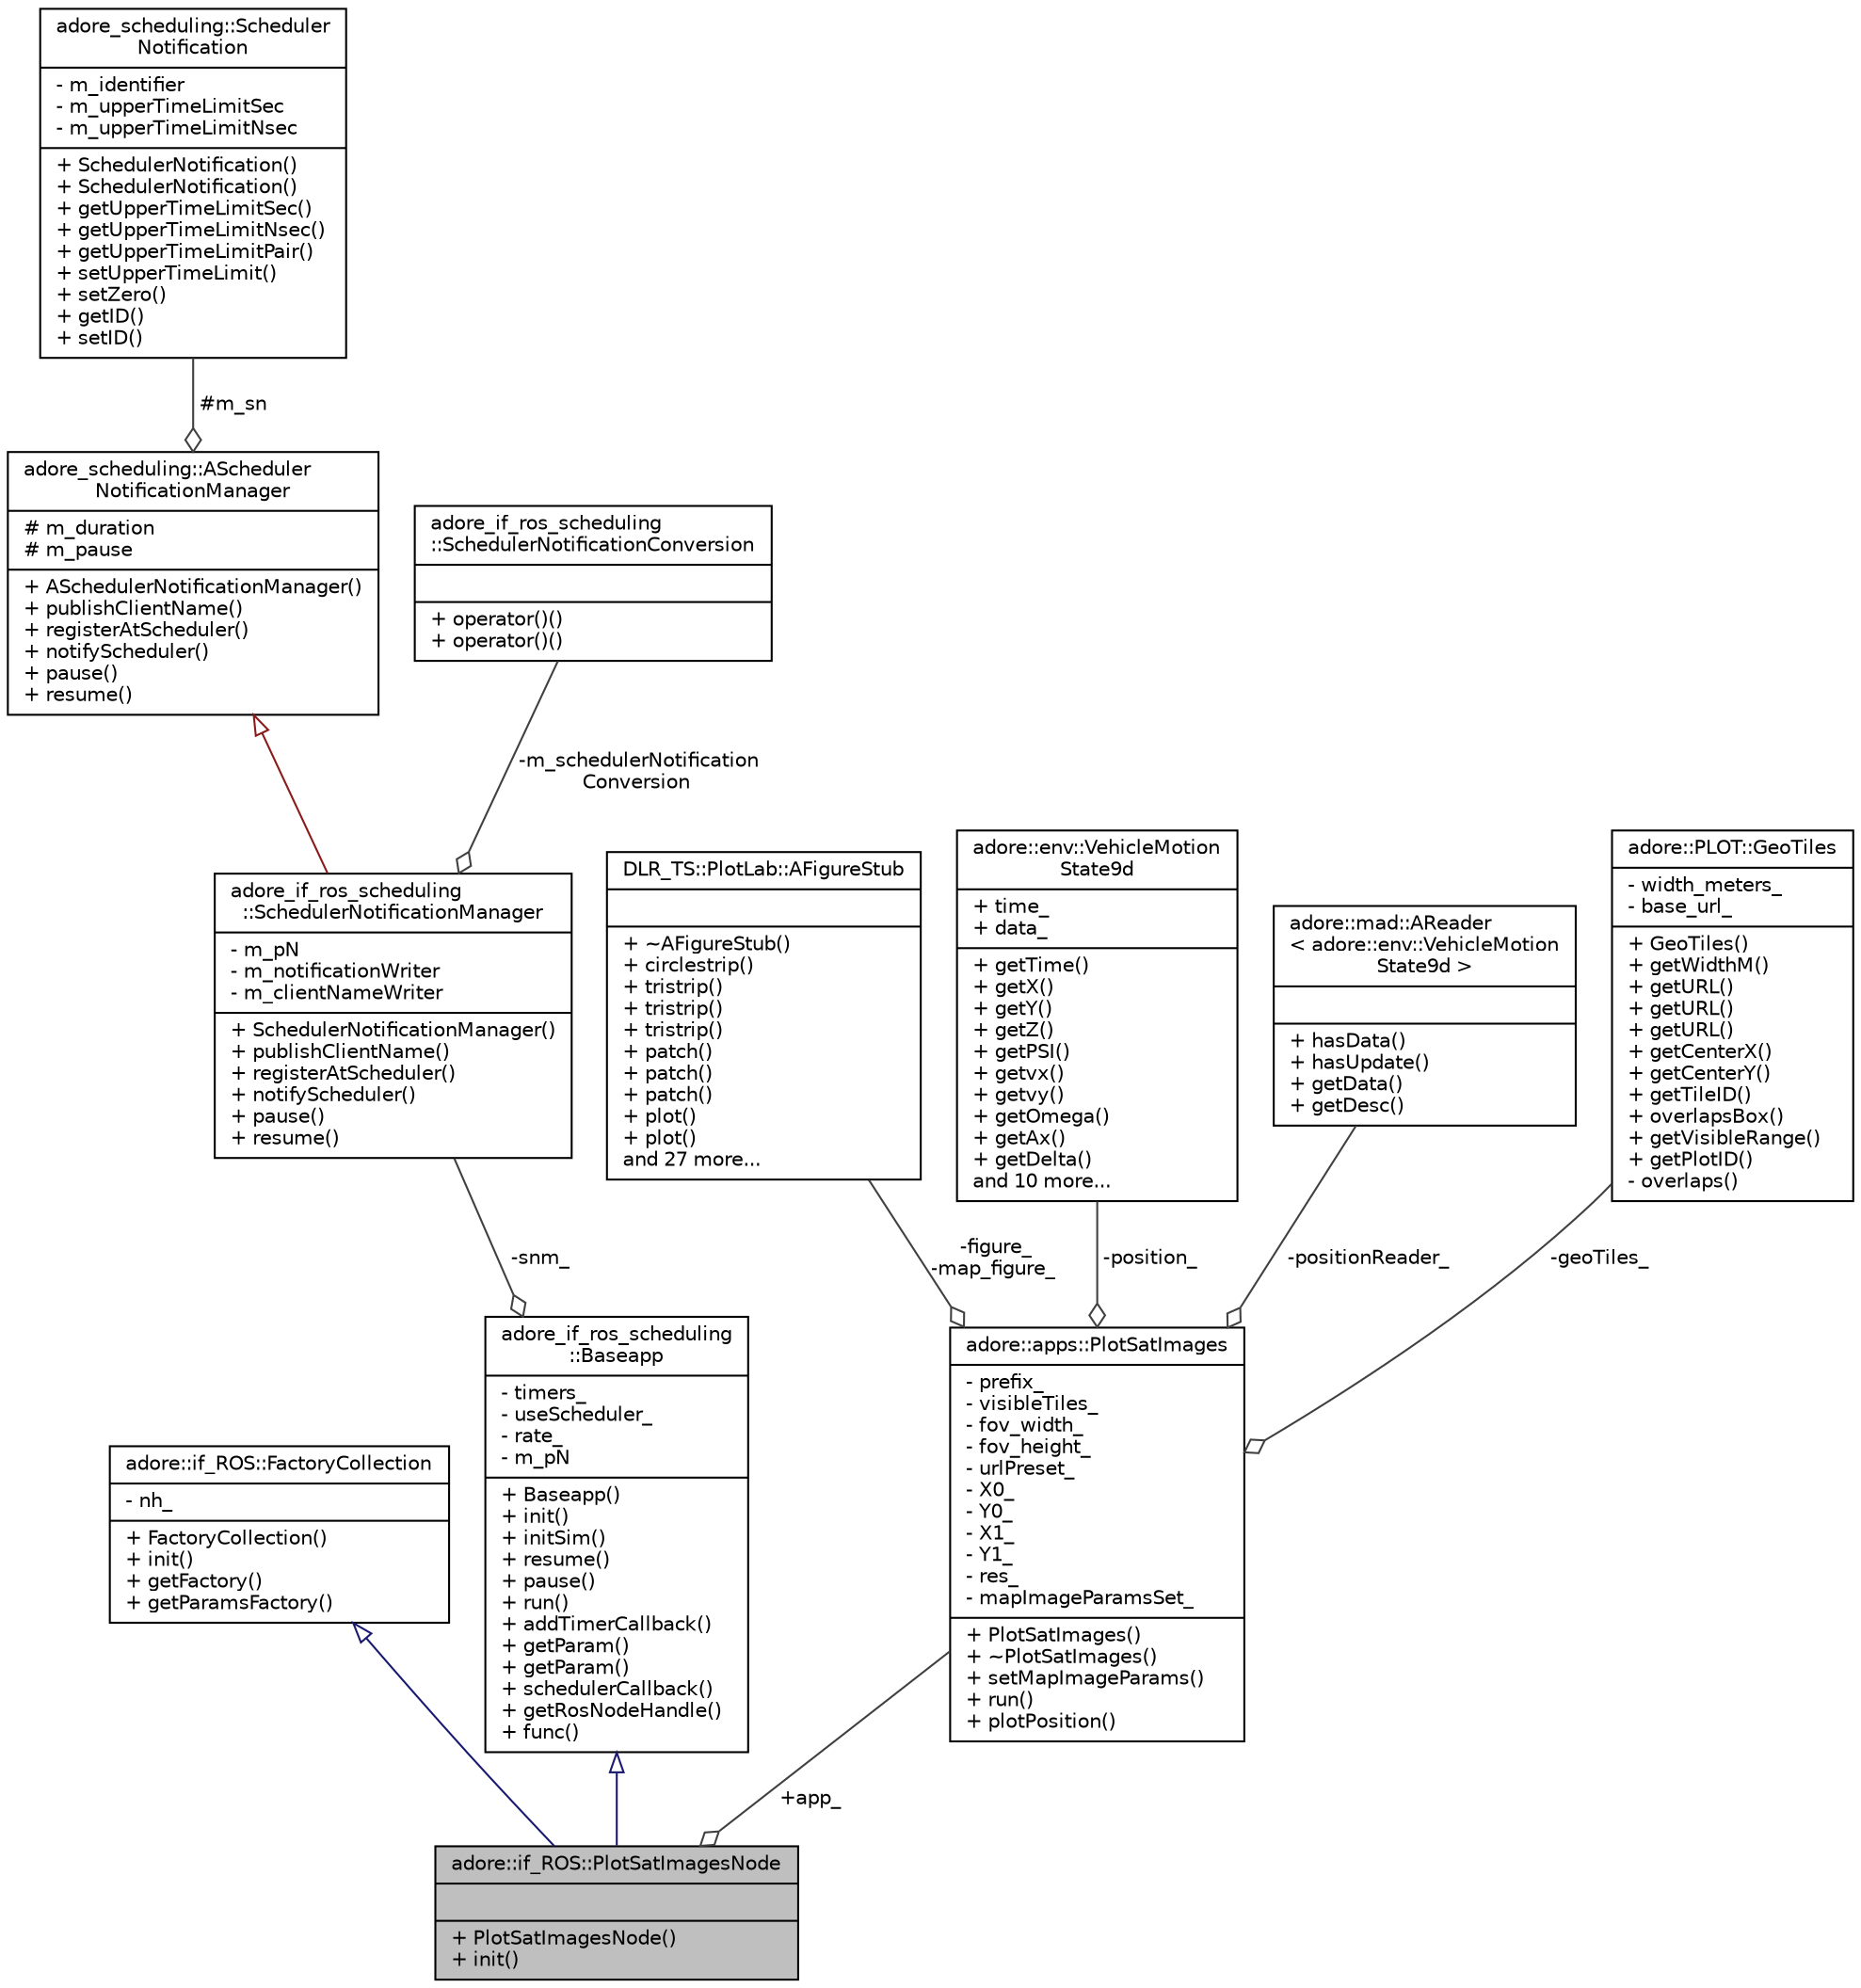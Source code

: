 digraph "adore::if_ROS::PlotSatImagesNode"
{
 // LATEX_PDF_SIZE
  edge [fontname="Helvetica",fontsize="10",labelfontname="Helvetica",labelfontsize="10"];
  node [fontname="Helvetica",fontsize="10",shape=record];
  Node1 [label="{adore::if_ROS::PlotSatImagesNode\n||+ PlotSatImagesNode()\l+ init()\l}",height=0.2,width=0.4,color="black", fillcolor="grey75", style="filled", fontcolor="black",tooltip=" "];
  Node2 -> Node1 [dir="back",color="midnightblue",fontsize="10",style="solid",arrowtail="onormal",fontname="Helvetica"];
  Node2 [label="{adore::if_ROS::FactoryCollection\n|- nh_\l|+ FactoryCollection()\l+ init()\l+ getFactory()\l+ getParamsFactory()\l}",height=0.2,width=0.4,color="black", fillcolor="white", style="filled",URL="$classadore_1_1if__ROS_1_1FactoryCollection.html",tooltip=" "];
  Node3 -> Node1 [dir="back",color="midnightblue",fontsize="10",style="solid",arrowtail="onormal",fontname="Helvetica"];
  Node3 [label="{adore_if_ros_scheduling\l::Baseapp\n|- timers_\l- useScheduler_\l- rate_\l- m_pN\l|+ Baseapp()\l+ init()\l+ initSim()\l+ resume()\l+ pause()\l+ run()\l+ addTimerCallback()\l+ getParam()\l+ getParam()\l+ schedulerCallback()\l+ getRosNodeHandle()\l+ func()\l}",height=0.2,width=0.4,color="black", fillcolor="white", style="filled",URL="$classadore__if__ros__scheduling_1_1Baseapp.html",tooltip=" "];
  Node4 -> Node3 [color="grey25",fontsize="10",style="solid",label=" -snm_" ,arrowhead="odiamond",fontname="Helvetica"];
  Node4 [label="{adore_if_ros_scheduling\l::SchedulerNotificationManager\n|- m_pN\l- m_notificationWriter\l- m_clientNameWriter\l|+ SchedulerNotificationManager()\l+ publishClientName()\l+ registerAtScheduler()\l+ notifyScheduler()\l+ pause()\l+ resume()\l}",height=0.2,width=0.4,color="black", fillcolor="white", style="filled",URL="$classadore__if__ros__scheduling_1_1SchedulerNotificationManager.html",tooltip=" "];
  Node5 -> Node4 [dir="back",color="firebrick4",fontsize="10",style="solid",arrowtail="onormal",fontname="Helvetica"];
  Node5 [label="{adore_scheduling::AScheduler\lNotificationManager\n|# m_duration\l# m_pause\l|+ ASchedulerNotificationManager()\l+ publishClientName()\l+ registerAtScheduler()\l+ notifyScheduler()\l+ pause()\l+ resume()\l}",height=0.2,width=0.4,color="black", fillcolor="white", style="filled",URL="$classadore__scheduling_1_1ASchedulerNotificationManager.html",tooltip=" "];
  Node6 -> Node5 [color="grey25",fontsize="10",style="solid",label=" #m_sn" ,arrowhead="odiamond",fontname="Helvetica"];
  Node6 [label="{adore_scheduling::Scheduler\lNotification\n|- m_identifier\l- m_upperTimeLimitSec\l- m_upperTimeLimitNsec\l|+ SchedulerNotification()\l+ SchedulerNotification()\l+ getUpperTimeLimitSec()\l+ getUpperTimeLimitNsec()\l+ getUpperTimeLimitPair()\l+ setUpperTimeLimit()\l+ setZero()\l+ getID()\l+ setID()\l}",height=0.2,width=0.4,color="black", fillcolor="white", style="filled",URL="$classadore__scheduling_1_1SchedulerNotification.html",tooltip=" "];
  Node7 -> Node4 [color="grey25",fontsize="10",style="solid",label=" -m_schedulerNotification\lConversion" ,arrowhead="odiamond",fontname="Helvetica"];
  Node7 [label="{adore_if_ros_scheduling\l::SchedulerNotificationConversion\n||+ operator()()\l+ operator()()\l}",height=0.2,width=0.4,color="black", fillcolor="white", style="filled",URL="$classadore__if__ros__scheduling_1_1SchedulerNotificationConversion.html",tooltip=" "];
  Node8 -> Node1 [color="grey25",fontsize="10",style="solid",label=" +app_" ,arrowhead="odiamond",fontname="Helvetica"];
  Node8 [label="{adore::apps::PlotSatImages\n|- prefix_\l- visibleTiles_\l- fov_width_\l- fov_height_\l- urlPreset_\l- X0_\l- Y0_\l- X1_\l- Y1_\l- res_\l- mapImageParamsSet_\l|+ PlotSatImages()\l+ ~PlotSatImages()\l+ setMapImageParams()\l+ run()\l+ plotPosition()\l}",height=0.2,width=0.4,color="black", fillcolor="white", style="filled",URL="$classadore_1_1apps_1_1PlotSatImages.html",tooltip="a optimzed plotting application to display satellite images in the background"];
  Node9 -> Node8 [color="grey25",fontsize="10",style="solid",label=" -figure_\n-map_figure_" ,arrowhead="odiamond",fontname="Helvetica"];
  Node9 [label="{DLR_TS::PlotLab::AFigureStub\n||+ ~AFigureStub()\l+ circlestrip()\l+ tristrip()\l+ tristrip()\l+ tristrip()\l+ patch()\l+ patch()\l+ patch()\l+ plot()\l+ plot()\land 27 more...\l}",height=0.2,width=0.4,color="black", fillcolor="white", style="filled",URL="$classDLR__TS_1_1PlotLab_1_1AFigureStub.html",tooltip=" "];
  Node10 -> Node8 [color="grey25",fontsize="10",style="solid",label=" -position_" ,arrowhead="odiamond",fontname="Helvetica"];
  Node10 [label="{adore::env::VehicleMotion\lState9d\n|+ time_\l+ data_\l|+ getTime()\l+ getX()\l+ getY()\l+ getZ()\l+ getPSI()\l+ getvx()\l+ getvy()\l+ getOmega()\l+ getAx()\l+ getDelta()\land 10 more...\l}",height=0.2,width=0.4,color="black", fillcolor="white", style="filled",URL="$structadore_1_1env_1_1VehicleMotionState9d.html",tooltip="This struct holds the motion state of the vehicle in 9d."];
  Node11 -> Node8 [color="grey25",fontsize="10",style="solid",label=" -positionReader_" ,arrowhead="odiamond",fontname="Helvetica"];
  Node11 [label="{adore::mad::AReader\l\< adore::env::VehicleMotion\lState9d \>\n||+ hasData()\l+ hasUpdate()\l+ getData()\l+ getDesc()\l}",height=0.2,width=0.4,color="black", fillcolor="white", style="filled",URL="$classadore_1_1mad_1_1AReader.html",tooltip=" "];
  Node12 -> Node8 [color="grey25",fontsize="10",style="solid",label=" -geoTiles_" ,arrowhead="odiamond",fontname="Helvetica"];
  Node12 [label="{adore::PLOT::GeoTiles\n|- width_meters_\l- base_url_\l|+ GeoTiles()\l+ getWidthM()\l+ getURL()\l+ getURL()\l+ getURL()\l+ getCenterX()\l+ getCenterY()\l+ getTileID()\l+ overlapsBox()\l+ getVisibleRange()\l+ getPlotID()\l- overlaps()\l}",height=0.2,width=0.4,color="black", fillcolor="white", style="filled",URL="$classadore_1_1PLOT_1_1GeoTiles.html",tooltip="Class to help with handling of tile servers used for satellite image background tiles."];
}
